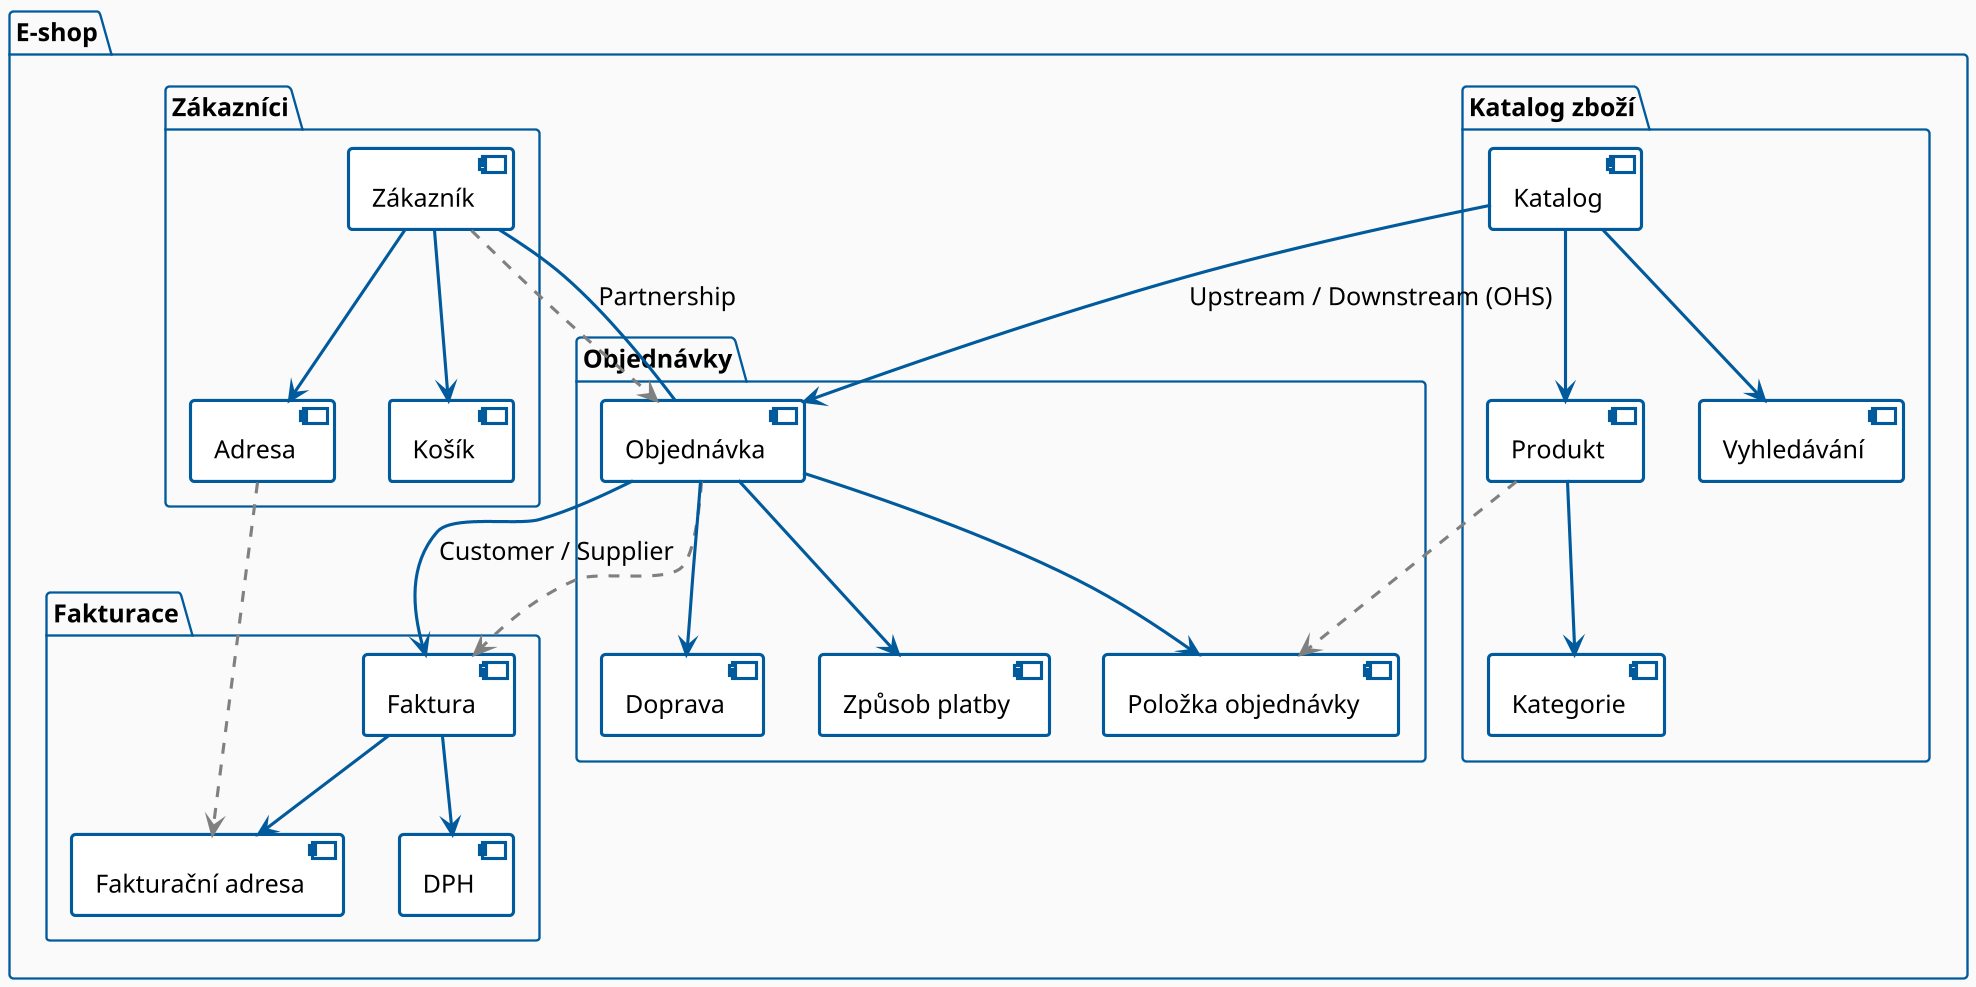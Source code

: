 @startuml
skinparam dpi 150
skinparam backgroundColor #FAFAFA
skinparam shadowing false

skinparam defaultFontName "Nunito"
skinparam defaultFontSize 16
skinparam defaultTextAlignment center

skinparam node {
  BackgroundColor #FFFFFF
  BorderColor #005A9C
  BorderThickness 2
}

skinparam component {
  BackgroundColor #FFFFFF
  BorderColor #005A9C
  BorderThickness 2
}

skinparam rectangle {
  BackgroundColor #FFFFFF
  BorderColor #005A9C
  BorderThickness 2
}

skinparam arrowColor #005A9C
skinparam arrowThickness 2

skinparam activity {
  BackgroundColor #FFFFFF
  BorderColor #005A9C
}

skinparam sequence {
  ParticipantBorderColor #005A9C
  LifeLineBorderColor #005A9C
  LifeLineBackgroundColor #E6F0FA
  ParticipantBackgroundColor #FFFFFF
}

skinparam package {
  BackgroundColor #FAFAFA
  BorderColor #005A9C
}

skinparam note {
  BackgroundColor #E6F0FA
  BorderColor #005A9C
}

skinparam title {
  BackgroundColor #FFFFFF
  BorderColor #005A9C
}

' Pro sekvenční diagramy
skinparam sequenceArrowThickness 2
skinparam sequenceArrowColor #005A9C


package "E-shop" {
  package "Katalog zboží" {
    [Katalog] as KZ
    [Produkt] as P
    [Kategorie] as K
    [Vyhledávání] as V
  }
  
  package "Objednávky" {
    [Objednávka] as O
    [Položka objednávky] as OP
    [Doprava] as D
    [Způsob platby] as Z
  }
  
  package "Zákazníci" {
    [Zákazník] as ZA
    [Adresa] as A
    [Košík] as KO
  }
  
  package "Fakturace" {
    [Faktura] as F
    [Fakturační adresa] as FA
    [DPH] as DPH
  }
}

' Vztahy mezi kontexty
KZ -[thickness=2]-> O : "Upstream / Downstream (OHS)"
ZA -[thickness=2]- O : "Partnership"
O -[thickness=2]-> F : "Customer / Supplier"

' Vazby uvnitř kontextů
KZ --> P
P --> K
KZ --> V

O --> OP
O --> D
O --> Z

ZA --> A
ZA --> KO

F --> FA
F --> DPH

' Vazby mezi entitami z různých kontextů
P .[#gray].> OP
ZA .[#gray].> O
O .[#gray].> F
A .[#gray].> FA
@enduml